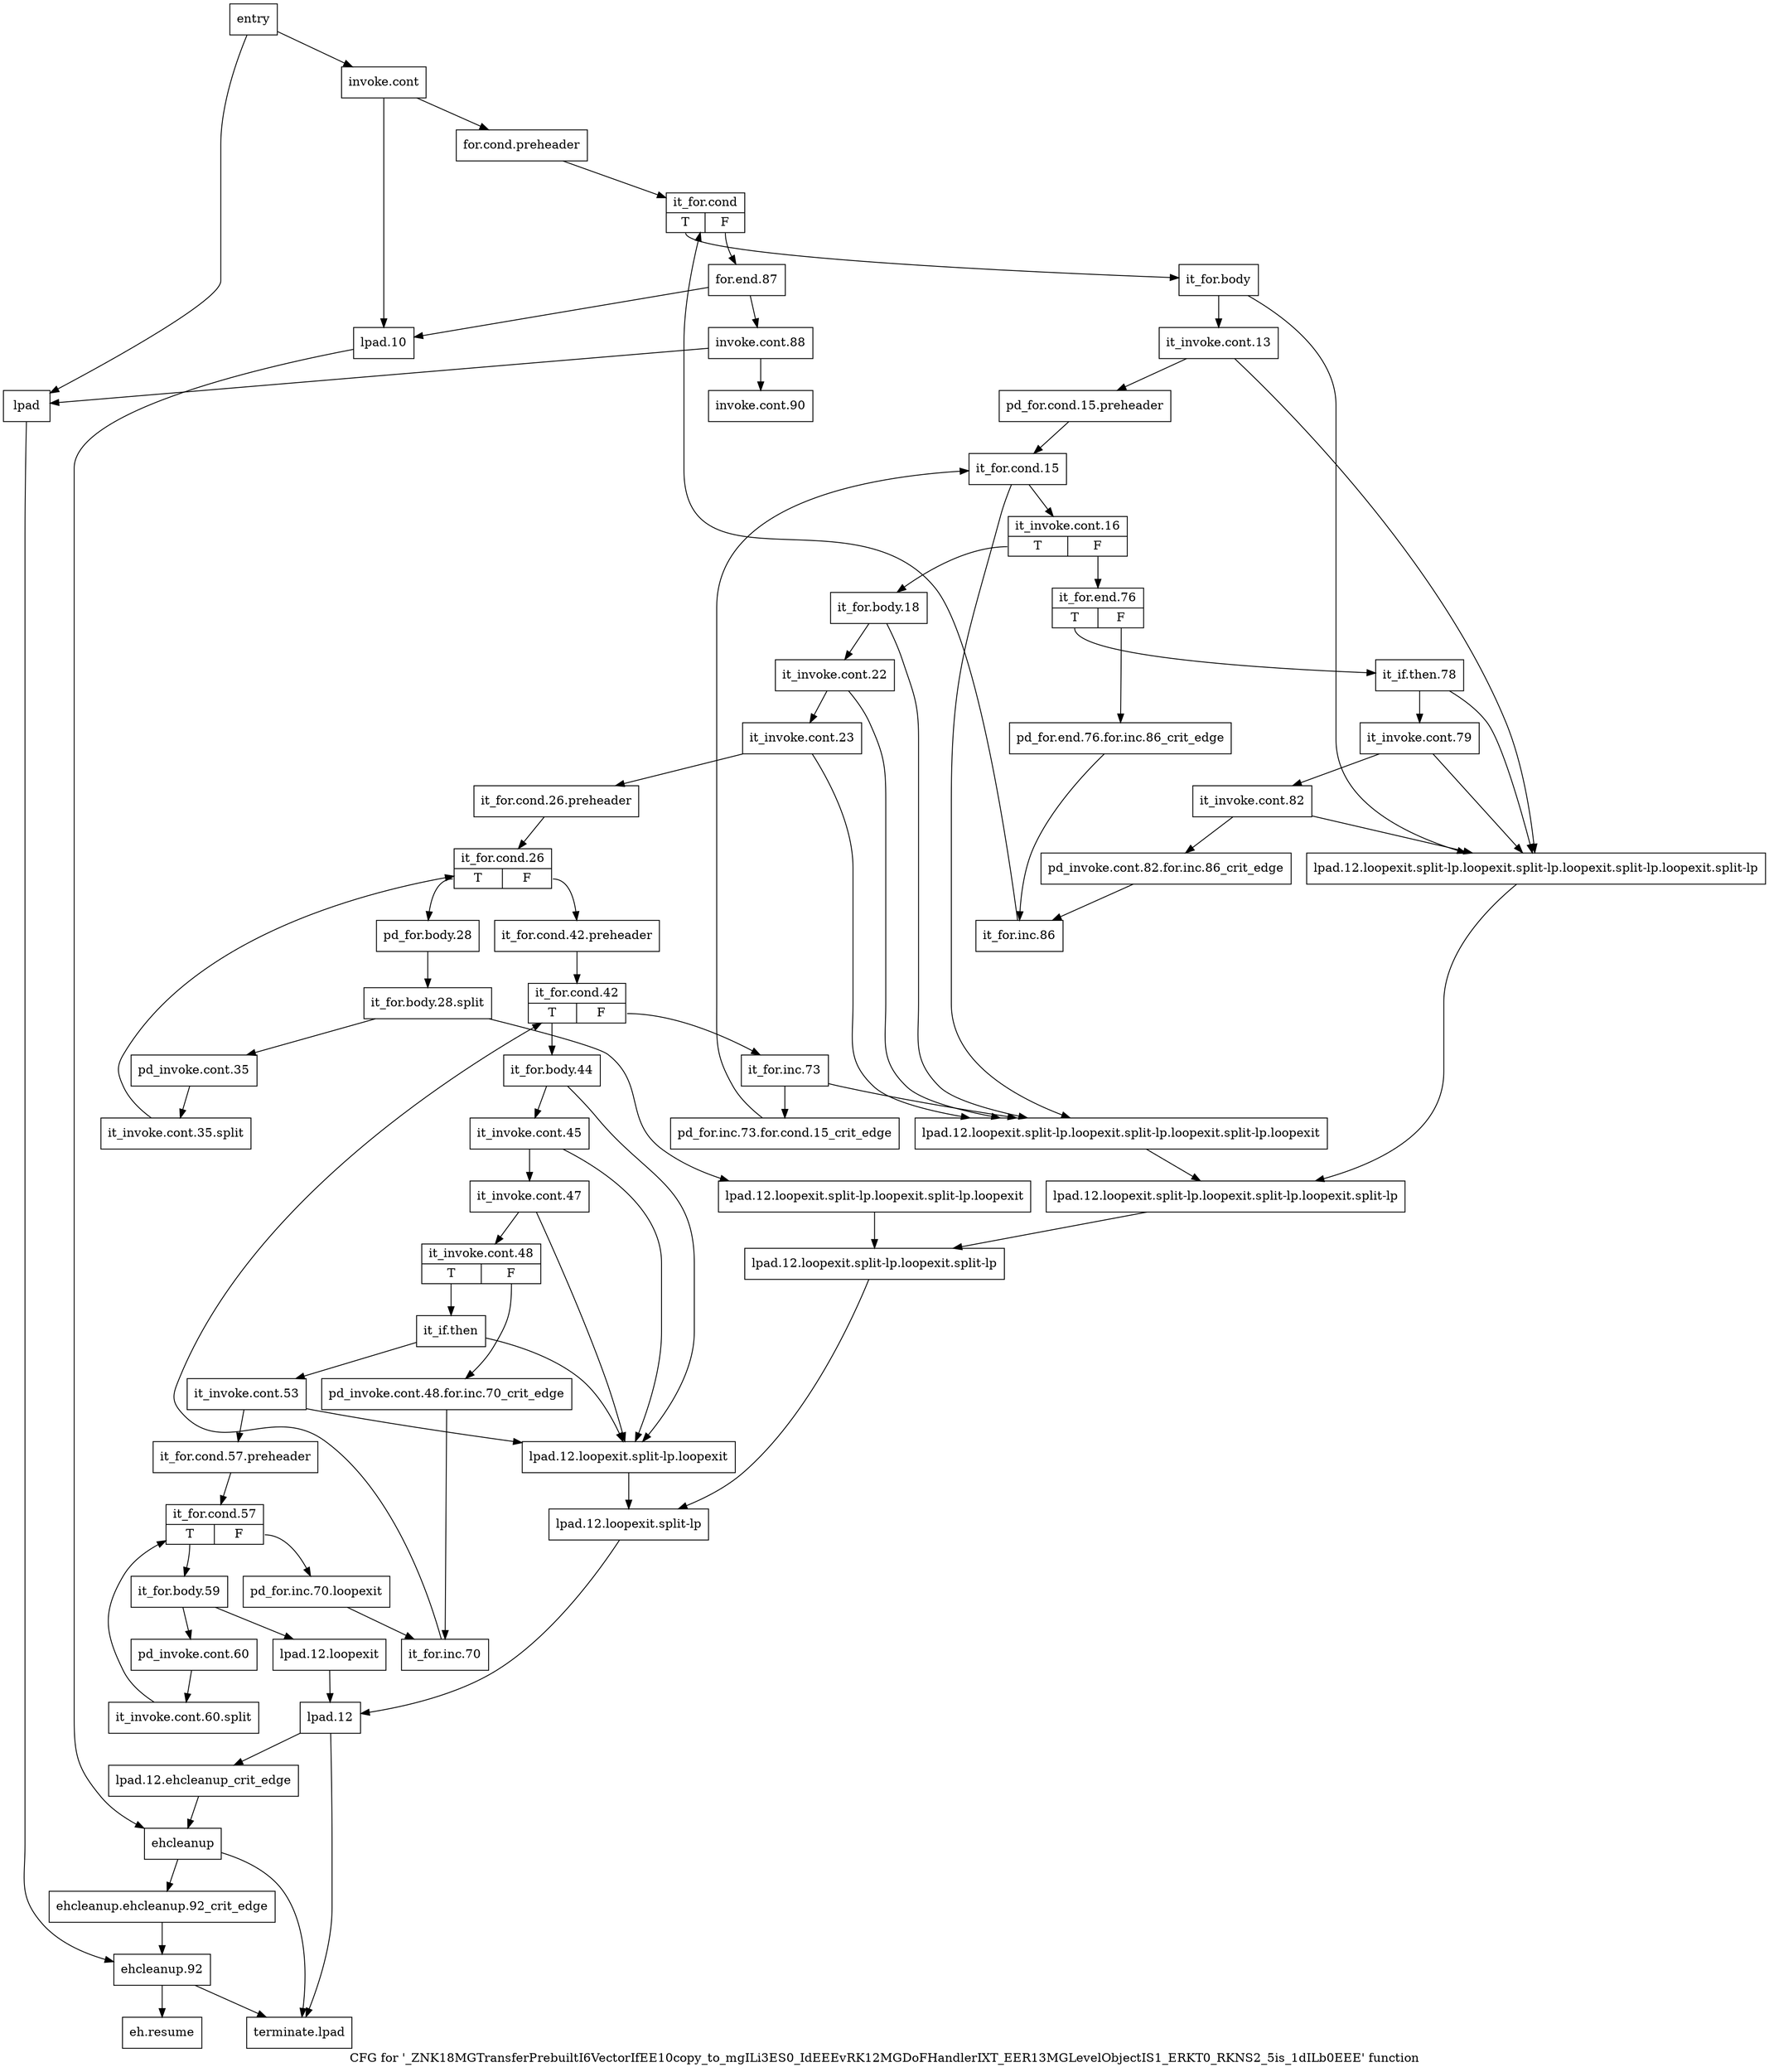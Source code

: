digraph "CFG for '_ZNK18MGTransferPrebuiltI6VectorIfEE10copy_to_mgILi3ES0_IdEEEvRK12MGDoFHandlerIXT_EER13MGLevelObjectIS1_ERKT0_RKNS2_5is_1dILb0EEE' function" {
	label="CFG for '_ZNK18MGTransferPrebuiltI6VectorIfEE10copy_to_mgILi3ES0_IdEEEvRK12MGDoFHandlerIXT_EER13MGLevelObjectIS1_ERKT0_RKNS2_5is_1dILb0EEE' function";

	Node0x66ee390 [shape=record,label="{entry}"];
	Node0x66ee390 -> Node0x66ee3e0;
	Node0x66ee390 -> Node0x66ee8e0;
	Node0x66ee3e0 [shape=record,label="{invoke.cont}"];
	Node0x66ee3e0 -> Node0x66ee430;
	Node0x66ee3e0 -> Node0x66ee930;
	Node0x66ee430 [shape=record,label="{for.cond.preheader}"];
	Node0x66ee430 -> Node0x66ee480;
	Node0x66ee480 [shape=record,label="{it_for.cond|{<s0>T|<s1>F}}"];
	Node0x66ee480:s0 -> Node0x66ee4d0;
	Node0x66ee480:s1 -> Node0x66ef3d0;
	Node0x66ee4d0 [shape=record,label="{it_for.body}"];
	Node0x66ee4d0 -> Node0x66ee520;
	Node0x66ee4d0 -> Node0x66eeac0;
	Node0x66ee520 [shape=record,label="{it_invoke.cont.13}"];
	Node0x66ee520 -> Node0x66ee570;
	Node0x66ee520 -> Node0x66eeac0;
	Node0x66ee570 [shape=record,label="{pd_for.cond.15.preheader}"];
	Node0x66ee570 -> Node0x66ee5c0;
	Node0x66ee5c0 [shape=record,label="{it_for.cond.15}"];
	Node0x66ee5c0 -> Node0x66ee610;
	Node0x66ee5c0 -> Node0x66eea70;
	Node0x66ee610 [shape=record,label="{it_invoke.cont.16|{<s0>T|<s1>F}}"];
	Node0x66ee610:s0 -> Node0x66ee660;
	Node0x66ee610:s1 -> Node0x66ef1a0;
	Node0x66ee660 [shape=record,label="{it_for.body.18}"];
	Node0x66ee660 -> Node0x66ee6b0;
	Node0x66ee660 -> Node0x66eea70;
	Node0x66ee6b0 [shape=record,label="{it_invoke.cont.22}"];
	Node0x66ee6b0 -> Node0x66ee700;
	Node0x66ee6b0 -> Node0x66eea70;
	Node0x66ee700 [shape=record,label="{it_invoke.cont.23}"];
	Node0x66ee700 -> Node0x66ee750;
	Node0x66ee700 -> Node0x66eea70;
	Node0x66ee750 [shape=record,label="{it_for.cond.26.preheader}"];
	Node0x66ee750 -> Node0x66ee7a0;
	Node0x66ee7a0 [shape=record,label="{it_for.cond.26|{<s0>T|<s1>F}}"];
	Node0x66ee7a0:s0 -> Node0x66ee840;
	Node0x66ee7a0:s1 -> Node0x66ee7f0;
	Node0x66ee7f0 [shape=record,label="{it_for.cond.42.preheader}"];
	Node0x66ee7f0 -> Node0x66eeca0;
	Node0x66ee840 [shape=record,label="{pd_for.body.28}"];
	Node0x66ee840 -> Node0xaddbd00;
	Node0xaddbd00 [shape=record,label="{it_for.body.28.split}"];
	Node0xaddbd00 -> Node0x66ee890;
	Node0xaddbd00 -> Node0x66eea20;
	Node0x66ee890 [shape=record,label="{pd_invoke.cont.35}"];
	Node0x66ee890 -> Node0xaddb7b0;
	Node0xaddb7b0 [shape=record,label="{it_invoke.cont.35.split}"];
	Node0xaddb7b0 -> Node0x66ee7a0;
	Node0x66ee8e0 [shape=record,label="{lpad}"];
	Node0x66ee8e0 -> Node0x66ef560;
	Node0x66ee930 [shape=record,label="{lpad.10}"];
	Node0x66ee930 -> Node0x66ef4c0;
	Node0x66ee980 [shape=record,label="{lpad.12.loopexit}"];
	Node0x66ee980 -> Node0x66eec00;
	Node0x66ee9d0 [shape=record,label="{lpad.12.loopexit.split-lp.loopexit}"];
	Node0x66ee9d0 -> Node0x66eebb0;
	Node0x66eea20 [shape=record,label="{lpad.12.loopexit.split-lp.loopexit.split-lp.loopexit}"];
	Node0x66eea20 -> Node0x66eeb60;
	Node0x66eea70 [shape=record,label="{lpad.12.loopexit.split-lp.loopexit.split-lp.loopexit.split-lp.loopexit}"];
	Node0x66eea70 -> Node0x66eeb10;
	Node0x66eeac0 [shape=record,label="{lpad.12.loopexit.split-lp.loopexit.split-lp.loopexit.split-lp.loopexit.split-lp}"];
	Node0x66eeac0 -> Node0x66eeb10;
	Node0x66eeb10 [shape=record,label="{lpad.12.loopexit.split-lp.loopexit.split-lp.loopexit.split-lp}"];
	Node0x66eeb10 -> Node0x66eeb60;
	Node0x66eeb60 [shape=record,label="{lpad.12.loopexit.split-lp.loopexit.split-lp}"];
	Node0x66eeb60 -> Node0x66eebb0;
	Node0x66eebb0 [shape=record,label="{lpad.12.loopexit.split-lp}"];
	Node0x66eebb0 -> Node0x66eec00;
	Node0x66eec00 [shape=record,label="{lpad.12}"];
	Node0x66eec00 -> Node0x66eec50;
	Node0x66eec00 -> Node0x66ef600;
	Node0x66eec50 [shape=record,label="{lpad.12.ehcleanup_crit_edge}"];
	Node0x66eec50 -> Node0x66ef4c0;
	Node0x66eeca0 [shape=record,label="{it_for.cond.42|{<s0>T|<s1>F}}"];
	Node0x66eeca0:s0 -> Node0x66eecf0;
	Node0x66eeca0:s1 -> Node0x66ef100;
	Node0x66eecf0 [shape=record,label="{it_for.body.44}"];
	Node0x66eecf0 -> Node0x66eed40;
	Node0x66eecf0 -> Node0x66ee9d0;
	Node0x66eed40 [shape=record,label="{it_invoke.cont.45}"];
	Node0x66eed40 -> Node0x66eed90;
	Node0x66eed40 -> Node0x66ee9d0;
	Node0x66eed90 [shape=record,label="{it_invoke.cont.47}"];
	Node0x66eed90 -> Node0x66eede0;
	Node0x66eed90 -> Node0x66ee9d0;
	Node0x66eede0 [shape=record,label="{it_invoke.cont.48|{<s0>T|<s1>F}}"];
	Node0x66eede0:s0 -> Node0x66eee80;
	Node0x66eede0:s1 -> Node0x66eee30;
	Node0x66eee30 [shape=record,label="{pd_invoke.cont.48.for.inc.70_crit_edge}"];
	Node0x66eee30 -> Node0x66ef0b0;
	Node0x66eee80 [shape=record,label="{it_if.then}"];
	Node0x66eee80 -> Node0x66eeed0;
	Node0x66eee80 -> Node0x66ee9d0;
	Node0x66eeed0 [shape=record,label="{it_invoke.cont.53}"];
	Node0x66eeed0 -> Node0x66eef20;
	Node0x66eeed0 -> Node0x66ee9d0;
	Node0x66eef20 [shape=record,label="{it_for.cond.57.preheader}"];
	Node0x66eef20 -> Node0x66eef70;
	Node0x66eef70 [shape=record,label="{it_for.cond.57|{<s0>T|<s1>F}}"];
	Node0x66eef70:s0 -> Node0x66eefc0;
	Node0x66eef70:s1 -> Node0x66ef060;
	Node0x66eefc0 [shape=record,label="{it_for.body.59}"];
	Node0x66eefc0 -> Node0x66ef010;
	Node0x66eefc0 -> Node0x66ee980;
	Node0x66ef010 [shape=record,label="{pd_invoke.cont.60}"];
	Node0x66ef010 -> Node0xaddb940;
	Node0xaddb940 [shape=record,label="{it_invoke.cont.60.split}"];
	Node0xaddb940 -> Node0x66eef70;
	Node0x66ef060 [shape=record,label="{pd_for.inc.70.loopexit}"];
	Node0x66ef060 -> Node0x66ef0b0;
	Node0x66ef0b0 [shape=record,label="{it_for.inc.70}"];
	Node0x66ef0b0 -> Node0x66eeca0;
	Node0x66ef100 [shape=record,label="{it_for.inc.73}"];
	Node0x66ef100 -> Node0x66ef150;
	Node0x66ef100 -> Node0x66eea70;
	Node0x66ef150 [shape=record,label="{pd_for.inc.73.for.cond.15_crit_edge}"];
	Node0x66ef150 -> Node0x66ee5c0;
	Node0x66ef1a0 [shape=record,label="{it_for.end.76|{<s0>T|<s1>F}}"];
	Node0x66ef1a0:s0 -> Node0x66ef240;
	Node0x66ef1a0:s1 -> Node0x66ef1f0;
	Node0x66ef1f0 [shape=record,label="{pd_for.end.76.for.inc.86_crit_edge}"];
	Node0x66ef1f0 -> Node0x66ef380;
	Node0x66ef240 [shape=record,label="{it_if.then.78}"];
	Node0x66ef240 -> Node0x66ef290;
	Node0x66ef240 -> Node0x66eeac0;
	Node0x66ef290 [shape=record,label="{it_invoke.cont.79}"];
	Node0x66ef290 -> Node0x66ef2e0;
	Node0x66ef290 -> Node0x66eeac0;
	Node0x66ef2e0 [shape=record,label="{it_invoke.cont.82}"];
	Node0x66ef2e0 -> Node0x66ef330;
	Node0x66ef2e0 -> Node0x66eeac0;
	Node0x66ef330 [shape=record,label="{pd_invoke.cont.82.for.inc.86_crit_edge}"];
	Node0x66ef330 -> Node0x66ef380;
	Node0x66ef380 [shape=record,label="{it_for.inc.86}"];
	Node0x66ef380 -> Node0x66ee480;
	Node0x66ef3d0 [shape=record,label="{for.end.87}"];
	Node0x66ef3d0 -> Node0x66ef420;
	Node0x66ef3d0 -> Node0x66ee930;
	Node0x66ef420 [shape=record,label="{invoke.cont.88}"];
	Node0x66ef420 -> Node0x66ef470;
	Node0x66ef420 -> Node0x66ee8e0;
	Node0x66ef470 [shape=record,label="{invoke.cont.90}"];
	Node0x66ef4c0 [shape=record,label="{ehcleanup}"];
	Node0x66ef4c0 -> Node0x66ef510;
	Node0x66ef4c0 -> Node0x66ef600;
	Node0x66ef510 [shape=record,label="{ehcleanup.ehcleanup.92_crit_edge}"];
	Node0x66ef510 -> Node0x66ef560;
	Node0x66ef560 [shape=record,label="{ehcleanup.92}"];
	Node0x66ef560 -> Node0x66ef5b0;
	Node0x66ef560 -> Node0x66ef600;
	Node0x66ef5b0 [shape=record,label="{eh.resume}"];
	Node0x66ef600 [shape=record,label="{terminate.lpad}"];
}
